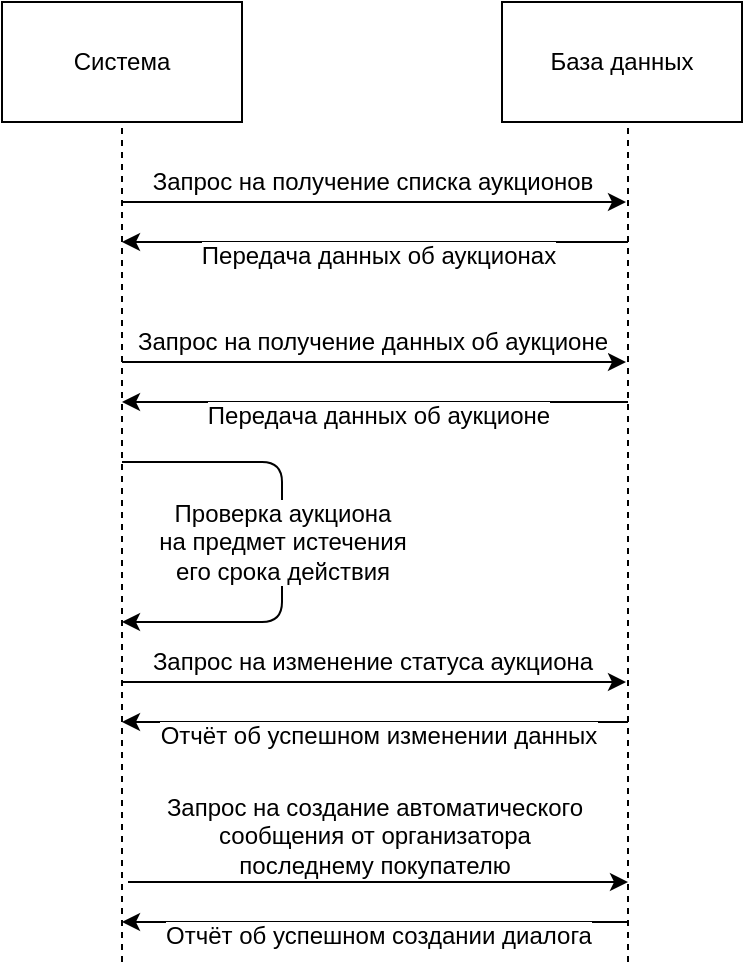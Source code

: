 <mxfile version="10.7.1" type="github"><diagram id="Nrl5UyVqUmeTgZTMUPp6" name="Page-1"><mxGraphModel dx="828" dy="696" grid="1" gridSize="10" guides="1" tooltips="1" connect="1" arrows="1" fold="1" page="1" pageScale="1" pageWidth="827" pageHeight="1169" math="0" shadow="0"><root><mxCell id="0"/><mxCell id="1" parent="0"/><mxCell id="pGjWHiISA4VkqwvvHXlk-1" value="Система" style="rounded=0;whiteSpace=wrap;html=1;" vertex="1" parent="1"><mxGeometry x="100" y="270" width="120" height="60" as="geometry"/></mxCell><mxCell id="pGjWHiISA4VkqwvvHXlk-2" value="База данных&lt;br&gt;" style="rounded=0;whiteSpace=wrap;html=1;" vertex="1" parent="1"><mxGeometry x="350" y="270" width="120" height="60" as="geometry"/></mxCell><mxCell id="pGjWHiISA4VkqwvvHXlk-3" value="" style="endArrow=none;dashed=1;html=1;entryX=0.5;entryY=1;entryDx=0;entryDy=0;" edge="1" parent="1" target="pGjWHiISA4VkqwvvHXlk-1"><mxGeometry width="50" height="50" relative="1" as="geometry"><mxPoint x="160" y="750" as="sourcePoint"/><mxPoint x="150" y="390" as="targetPoint"/></mxGeometry></mxCell><mxCell id="pGjWHiISA4VkqwvvHXlk-4" value="" style="endArrow=none;dashed=1;html=1;entryX=0.5;entryY=1;entryDx=0;entryDy=0;" edge="1" parent="1"><mxGeometry width="50" height="50" relative="1" as="geometry"><mxPoint x="413" y="750" as="sourcePoint"/><mxPoint x="413" y="330" as="targetPoint"/></mxGeometry></mxCell><mxCell id="pGjWHiISA4VkqwvvHXlk-5" value="" style="endArrow=classic;html=1;" edge="1" parent="1"><mxGeometry width="50" height="50" relative="1" as="geometry"><mxPoint x="160" y="500" as="sourcePoint"/><mxPoint x="160" y="580" as="targetPoint"/><Array as="points"><mxPoint x="240" y="500"/><mxPoint x="240" y="580"/></Array></mxGeometry></mxCell><mxCell id="pGjWHiISA4VkqwvvHXlk-6" value="Проверка аукциона&lt;br&gt;на предмет истечения&lt;br&gt;его срока действия&lt;br&gt;" style="text;html=1;resizable=0;points=[];align=center;verticalAlign=middle;labelBackgroundColor=#ffffff;" vertex="1" connectable="0" parent="pGjWHiISA4VkqwvvHXlk-5"><mxGeometry x="-0.348" y="-26" relative="1" as="geometry"><mxPoint x="1.5" y="14" as="offset"/></mxGeometry></mxCell><mxCell id="pGjWHiISA4VkqwvvHXlk-7" value="" style="endArrow=classic;html=1;" edge="1" parent="1"><mxGeometry width="50" height="50" relative="1" as="geometry"><mxPoint x="160" y="610" as="sourcePoint"/><mxPoint x="412" y="610" as="targetPoint"/></mxGeometry></mxCell><mxCell id="pGjWHiISA4VkqwvvHXlk-8" value="Запрос на изменение статуса аукциона" style="text;html=1;resizable=0;points=[];align=center;verticalAlign=middle;labelBackgroundColor=#ffffff;" vertex="1" connectable="0" parent="pGjWHiISA4VkqwvvHXlk-7"><mxGeometry x="-0.648" relative="1" as="geometry"><mxPoint x="80" y="-10" as="offset"/></mxGeometry></mxCell><mxCell id="pGjWHiISA4VkqwvvHXlk-9" value="" style="endArrow=classic;html=1;" edge="1" parent="1"><mxGeometry width="50" height="50" relative="1" as="geometry"><mxPoint x="413" y="630" as="sourcePoint"/><mxPoint x="160" y="630" as="targetPoint"/></mxGeometry></mxCell><mxCell id="pGjWHiISA4VkqwvvHXlk-10" value="Отчёт об успешном изменении данных" style="text;html=1;resizable=0;points=[];align=center;verticalAlign=middle;labelBackgroundColor=#ffffff;" vertex="1" connectable="0" parent="pGjWHiISA4VkqwvvHXlk-9"><mxGeometry x="-0.289" y="1" relative="1" as="geometry"><mxPoint x="-35" y="6" as="offset"/></mxGeometry></mxCell><mxCell id="pGjWHiISA4VkqwvvHXlk-11" value="" style="endArrow=classic;html=1;" edge="1" parent="1"><mxGeometry width="50" height="50" relative="1" as="geometry"><mxPoint x="163" y="710" as="sourcePoint"/><mxPoint x="413" y="710" as="targetPoint"/></mxGeometry></mxCell><mxCell id="pGjWHiISA4VkqwvvHXlk-12" value="Запрос на создание автоматического&lt;br&gt;сообщения от&amp;nbsp;организатора&lt;br&gt;последнему покупателю&lt;br&gt;" style="text;html=1;resizable=0;points=[];align=center;verticalAlign=middle;labelBackgroundColor=#ffffff;" vertex="1" connectable="0" parent="pGjWHiISA4VkqwvvHXlk-11"><mxGeometry x="-0.648" relative="1" as="geometry"><mxPoint x="79" y="-23" as="offset"/></mxGeometry></mxCell><mxCell id="pGjWHiISA4VkqwvvHXlk-13" value="" style="endArrow=classic;html=1;" edge="1" parent="1"><mxGeometry width="50" height="50" relative="1" as="geometry"><mxPoint x="160" y="450" as="sourcePoint"/><mxPoint x="412" y="450" as="targetPoint"/></mxGeometry></mxCell><mxCell id="pGjWHiISA4VkqwvvHXlk-14" value="Запрос на получение данных об аукционе" style="text;html=1;resizable=0;points=[];align=center;verticalAlign=middle;labelBackgroundColor=#ffffff;" vertex="1" connectable="0" parent="pGjWHiISA4VkqwvvHXlk-13"><mxGeometry x="-0.648" relative="1" as="geometry"><mxPoint x="80" y="-10" as="offset"/></mxGeometry></mxCell><mxCell id="pGjWHiISA4VkqwvvHXlk-15" value="" style="endArrow=classic;html=1;" edge="1" parent="1"><mxGeometry width="50" height="50" relative="1" as="geometry"><mxPoint x="413" y="470" as="sourcePoint"/><mxPoint x="160" y="470" as="targetPoint"/></mxGeometry></mxCell><mxCell id="pGjWHiISA4VkqwvvHXlk-16" value="Передача данных об аукционе" style="text;html=1;resizable=0;points=[];align=center;verticalAlign=middle;labelBackgroundColor=#ffffff;" vertex="1" connectable="0" parent="pGjWHiISA4VkqwvvHXlk-15"><mxGeometry x="-0.289" y="1" relative="1" as="geometry"><mxPoint x="-35" y="6" as="offset"/></mxGeometry></mxCell><mxCell id="pGjWHiISA4VkqwvvHXlk-19" value="" style="endArrow=classic;html=1;" edge="1" parent="1"><mxGeometry width="50" height="50" relative="1" as="geometry"><mxPoint x="413" y="730" as="sourcePoint"/><mxPoint x="160" y="730" as="targetPoint"/></mxGeometry></mxCell><mxCell id="pGjWHiISA4VkqwvvHXlk-20" value="Отчёт об успешном создании диалога" style="text;html=1;resizable=0;points=[];align=center;verticalAlign=middle;labelBackgroundColor=#ffffff;" vertex="1" connectable="0" parent="pGjWHiISA4VkqwvvHXlk-19"><mxGeometry x="-0.289" y="1" relative="1" as="geometry"><mxPoint x="-35" y="6" as="offset"/></mxGeometry></mxCell><mxCell id="pGjWHiISA4VkqwvvHXlk-21" value="" style="endArrow=classic;html=1;" edge="1" parent="1"><mxGeometry width="50" height="50" relative="1" as="geometry"><mxPoint x="160" y="370" as="sourcePoint"/><mxPoint x="412" y="370" as="targetPoint"/></mxGeometry></mxCell><mxCell id="pGjWHiISA4VkqwvvHXlk-22" value="Запрос на получение списка аукционов" style="text;html=1;resizable=0;points=[];align=center;verticalAlign=middle;labelBackgroundColor=#ffffff;" vertex="1" connectable="0" parent="pGjWHiISA4VkqwvvHXlk-21"><mxGeometry x="-0.648" relative="1" as="geometry"><mxPoint x="80" y="-10" as="offset"/></mxGeometry></mxCell><mxCell id="pGjWHiISA4VkqwvvHXlk-23" value="" style="endArrow=classic;html=1;" edge="1" parent="1"><mxGeometry width="50" height="50" relative="1" as="geometry"><mxPoint x="413" y="390" as="sourcePoint"/><mxPoint x="160" y="390" as="targetPoint"/></mxGeometry></mxCell><mxCell id="pGjWHiISA4VkqwvvHXlk-24" value="Передача данных об аукционах" style="text;html=1;resizable=0;points=[];align=center;verticalAlign=middle;labelBackgroundColor=#ffffff;" vertex="1" connectable="0" parent="pGjWHiISA4VkqwvvHXlk-23"><mxGeometry x="-0.289" y="1" relative="1" as="geometry"><mxPoint x="-35" y="6" as="offset"/></mxGeometry></mxCell></root></mxGraphModel></diagram></mxfile>
